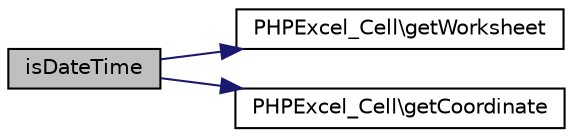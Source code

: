 digraph "isDateTime"
{
  edge [fontname="Helvetica",fontsize="10",labelfontname="Helvetica",labelfontsize="10"];
  node [fontname="Helvetica",fontsize="10",shape=record];
  rankdir="LR";
  Node68 [label="isDateTime",height=0.2,width=0.4,color="black", fillcolor="grey75", style="filled", fontcolor="black"];
  Node68 -> Node69 [color="midnightblue",fontsize="10",style="solid",fontname="Helvetica"];
  Node69 [label="PHPExcel_Cell\\getWorksheet",height=0.2,width=0.4,color="black", fillcolor="white", style="filled",URL="$class_p_h_p_excel___cell.html#a0b9578d26d483501488b34f52c899a70"];
  Node68 -> Node70 [color="midnightblue",fontsize="10",style="solid",fontname="Helvetica"];
  Node70 [label="PHPExcel_Cell\\getCoordinate",height=0.2,width=0.4,color="black", fillcolor="white", style="filled",URL="$class_p_h_p_excel___cell.html#aae786387ba028d93acb63742e4b9d871"];
}
